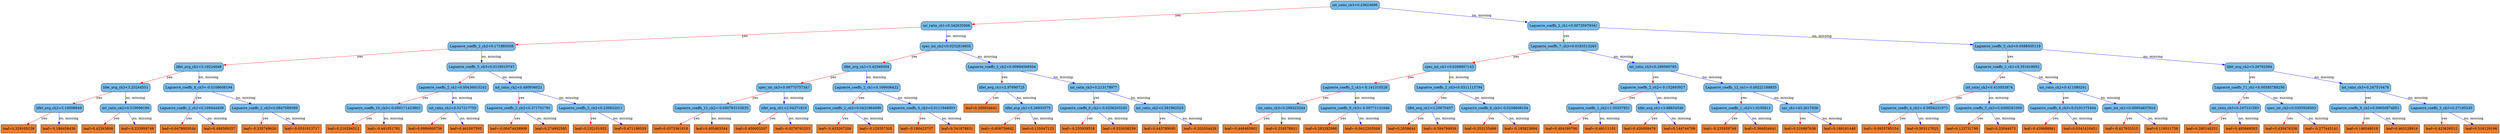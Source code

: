 digraph {
	graph [bb="0,0,8412.8,567",
		rankdir=TB
	];
	node [label="\N"];
	0	[fillcolor="#78bceb",
		height=0.5,
		label="int_ratio_ch3<0.23623696",
		pos="4161.9,549",
		shape=box,
		style="filled, rounded",
		width=2.2326];
	1	[fillcolor="#78bceb",
		height=0.5,
		label="int_ratio_ch1<0.342635006",
		pos="3097.9,460.5",
		shape=box,
		style="filled, rounded",
		width=2.3264];
	0 -> 1	[color="#FF0000",
		label=yes,
		lp="3734.9,504.75",
		pos="e,3181.9,468.33 4081,541.43 3887.9,525.73 3400.5,486.1 3193.3,469.26"];
	2	[fillcolor="#78bceb",
		height=0.5,
		label="Laguerre_coeffs_2_ch1<0.00735979341",
		pos="4969.9,460.5",
		shape=box,
		style="filled, rounded",
		width=3.2951];
	0 -> 2	[color="#0000FF",
		label="no, missing",
		lp="4670.8,504.75",
		pos="e,4850.9,474.23 4242.7,539.35 4382.5,524.38 4671,493.5 4839.5,475.46"];
	3	[fillcolor="#78bceb",
		height=0.5,
		label="Laguerre_coeffs_2_ch2<0.171885058",
		pos="1643.9,372",
		shape=box,
		style="filled, rounded",
		width=3.1076];
	1 -> 3	[color="#FF0000",
		label=yes,
		lp="2510.9,416.25",
		pos="e,1756,379.67 3013.7,454.49 2768.8,439.92 2056,397.52 1767.3,380.35"];
	4	[fillcolor="#78bceb",
		height=0.5,
		label="spec_int_ch2<0.0232816935",
		pos="3097.9,372",
		shape=box,
		style="filled, rounded",
		width=2.4097];
	1 -> 4	[color="#0000FF",
		label="no, missing",
		lp="3129.8,416.25",
		pos="e,3097.9,390.35 3097.9,442.41 3097.9,430.76 3097.9,415.05 3097.9,401.52"];
	5	[fillcolor="#78bceb",
		height=0.5,
		label="Laguerre_coeffs_7_ch3<0.0183313265",
		pos="4969.9,372",
		shape=box,
		style="filled, rounded",
		width=3.2014];
	2 -> 5	[color="#FF0000",
		label=yes,
		lp="4978.9,416.25",
		pos="e,4969.9,390.35 4969.9,442.41 4969.9,430.76 4969.9,415.05 4969.9,401.52"];
	6	[fillcolor="#78bceb",
		height=0.5,
		label="Laguerre_coeffs_5_ch3<0.0588505119",
		pos="6804.9,372",
		shape=box,
		style="filled, rounded",
		width=3.2014];
	2 -> 6	[color="#0000FF",
		label="no, missing",
		lp="6083.8,416.25",
		pos="e,6689.4,378.44 5088.9,453.89 5418.2,438.37 6339.7,394.93 6678.1,378.98"];
	7	[fillcolor="#78bceb",
		height=0.5,
		label="lifet_avg_ch1<3.19224048",
		pos="822.88,283.5",
		shape=box,
		style="filled, rounded",
		width=2.2639];
	3 -> 7	[color="#FF0000",
		label=yes,
		lp="1316.9,327.75",
		pos="e,904.66,293.12 1531.9,359.2 1368.4,341.98 1067.6,310.29 915.78,294.29"];
	8	[fillcolor="#78bceb",
		height=0.5,
		label="Laguerre_coeffs_5_ch3<0.0159510747",
		pos="1643.9,283.5",
		shape=box,
		style="filled, rounded",
		width=3.2014];
	3 -> 8	[color="#0000FF",
		label="no, missing",
		lp="1675.8,327.75",
		pos="e,1643.9,301.85 1643.9,353.91 1643.9,342.26 1643.9,326.55 1643.9,313.02"];
	9	[fillcolor="#78bceb",
		height=0.5,
		label="lifet_avg_ch1<3.42569304",
		pos="2928.9,283.5",
		shape=box,
		style="filled, rounded",
		width=2.2639];
	4 -> 9	[color="#FF0000",
		label=yes,
		lp="3037.9,327.75",
		pos="e,2962.9,301.91 3064.1,353.7 3037.9,340.31 3001.5,321.65 2973,307.08"];
	10	[fillcolor="#78bceb",
		height=0.5,
		label="Laguerre_coeffs_2_ch2<0.00994568504",
		pos="3348.9,283.5",
		shape=box,
		style="filled, rounded",
		width=3.2951];
	4 -> 10	[color="#0000FF",
		label="no, missing",
		lp="3277.8,327.75",
		pos="e,3298.5,301.87 3148.4,353.6 3188.5,339.76 3244.9,320.34 3287.6,305.61"];
	15	[fillcolor="#78bceb",
		height=0.5,
		label="lifet_avg_ch3<3.20244551",
		pos="418.88,195",
		shape=box,
		style="filled, rounded",
		width=2.2639];
	7 -> 15	[color="#FF0000",
		label=yes,
		lp="666.88,239.25",
		pos="e,500.36,213.45 741.61,265.1 675.01,250.84 580.75,230.66 511.29,215.79"];
	16	[fillcolor="#78bceb",
		height=0.5,
		label="Laguerre_coeffs_8_ch3<-0.0108608194",
		pos="822.88,195",
		shape=box,
		style="filled, rounded",
		width=3.2639];
	7 -> 16	[color="#0000FF",
		label="no, missing",
		lp="854.75,239.25",
		pos="e,822.88,213.35 822.88,265.41 822.88,253.76 822.88,238.05 822.88,224.52"];
	17	[fillcolor="#78bceb",
		height=0.5,
		label="Laguerre_coeffs_2_ch1<0.00436910242",
		pos="1519.9,195",
		shape=box,
		style="filled, rounded",
		width=3.2951];
	8 -> 17	[color="#FF0000",
		label=yes,
		lp="1602.9,239.25",
		pos="e,1544.6,213.27 1619.1,265.2 1600.4,252.18 1574.6,234.17 1554,219.79"];
	18	[fillcolor="#78bceb",
		height=0.5,
		label="int_ratio_ch2<0.480936021",
		pos="1741.9,195",
		shape=box,
		style="filled, rounded",
		width=2.3264];
	8 -> 18	[color="#0000FF",
		label="no, missing",
		lp="1733.8,239.25",
		pos="e,1722.2,213.35 1663.2,265.41 1677.6,252.7 1697.5,235.16 1713.7,220.89"];
	31	[fillcolor="#78bceb",
		height=0.5,
		label="lifet_avg_ch2<3.16008949",
		pos="193.88,106.5",
		shape=box,
		style="filled, rounded",
		width=2.2639];
	15 -> 31	[color="#FF0000",
		label=yes,
		lp="335.88,150.75",
		pos="e,239.06,124.87 373.61,176.6 337.84,162.85 287.73,143.58 249.51,128.89"];
	32	[fillcolor="#78bceb",
		height=0.5,
		label="int_ratio_ch2<0.519096196",
		pos="418.88,106.5",
		shape=box,
		style="filled, rounded",
		width=2.3264];
	15 -> 32	[color="#0000FF",
		label="no, missing",
		lp="450.75,150.75",
		pos="e,418.88,124.85 418.88,176.91 418.88,165.26 418.88,149.55 418.88,136.02"];
	33	[fillcolor="#78bceb",
		height=0.5,
		label="Laguerre_coeffs_2_ch1<0.109444439",
		pos="684.88,106.5",
		shape=box,
		style="filled, rounded",
		width=3.1076];
	16 -> 33	[color="#FF0000",
		label=yes,
		lp="775.88,150.75",
		pos="e,712.42,124.77 795.28,176.7 774.22,163.5 744.99,145.18 721.9,130.71"];
	34	[fillcolor="#78bceb",
		height=0.5,
		label="Laguerre_coeffs_2_ch3<0.0847089589",
		pos="929.88,106.5",
		shape=box,
		style="filled, rounded",
		width=3.2014];
	16 -> 34	[color="#0000FF",
		label="no, missing",
		lp="918.75,150.75",
		pos="e,908.52,124.77 844.27,176.7 860.16,163.86 882.05,146.16 899.72,131.88"];
	63	[fillcolor="#e48038",
		height=0.5,
		label="leaf=0.329105139",
		pos="57.875,18",
		shape=box,
		style=filled,
		width=1.6076];
	31 -> 63	[color="#FF0000",
		label=yes,
		lp="147.88,62.25",
		pos="e,85.023,36.267 166.68,88.203 146.02,75.062 117.38,56.846 94.67,42.403"];
	64	[fillcolor="#e48038",
		height=0.5,
		label="leaf=-0.186458439",
		pos="193.88,18",
		shape=box,
		style=filled,
		width=1.6701];
	31 -> 64	[color="#0000FF",
		label="no, missing",
		lp="225.75,62.25",
		pos="e,193.88,36.35 193.88,88.41 193.88,76.758 193.88,61.047 193.88,47.519"];
	65	[fillcolor="#e48038",
		height=0.5,
		label="leaf=0.42563808",
		pos="326.88,18",
		shape=box,
		style=filled,
		width=1.5139];
	32 -> 65	[color="#FF0000",
		label=yes,
		lp="390.88,62.25",
		pos="e,345.33,36.35 400.7,88.41 387.18,75.698 368.52,58.157 353.35,43.889"];
	66	[fillcolor="#e48038",
		height=0.5,
		label="leaf=-0.233959749",
		pos="459.88,18",
		shape=box,
		style=filled,
		width=1.6701];
	32 -> 66	[color="#0000FF",
		label="no, missing",
		lp="475.75,62.25",
		pos="e,451.65,36.35 426.98,88.41 432.61,76.522 440.25,60.41 446.74,46.702"];
	67	[fillcolor="#e48038",
		height=0.5,
		label="leaf=0.0479920544",
		pos="598.88,18",
		shape=box,
		style=filled,
		width=1.7014];
	33 -> 67	[color="#FF0000",
		label=yes,
		lp="658.88,62.25",
		pos="e,616.12,36.35 667.88,88.41 655.36,75.816 638.13,58.481 624.01,44.286"];
	68	[fillcolor="#e48038",
		height=0.5,
		label="leaf=0.488589257",
		pos="735.88,18",
		shape=box,
		style=filled,
		width=1.6076];
	33 -> 68	[color="#0000FF",
		label="no, missing",
		lp="747.75,62.25",
		pos="e,725.65,36.35 694.95,88.41 702.1,76.287 711.84,59.77 720.02,45.89"];
	69	[fillcolor="#e48038",
		height=0.5,
		label="leaf=-0.335749626",
		pos="871.88,18",
		shape=box,
		style=filled,
		width=1.6701];
	34 -> 69	[color="#FF0000",
		label=yes,
		lp="915.88,62.25",
		pos="e,883.51,36.35 918.42,88.41 910.29,76.287 899.21,59.77 889.91,45.89"];
	70	[fillcolor="#e48038",
		height=0.5,
		label="leaf=-0.0331913717",
		pos="1013.9,18",
		shape=box,
		style=filled,
		width=1.7639];
	34 -> 70	[color="#0000FF",
		label="no, missing",
		lp="1011.8,62.25",
		pos="e,997.03,36.35 946.47,88.41 958.7,75.816 975.54,58.481 989.32,44.286"];
	35	[fillcolor="#78bceb",
		height=0.5,
		label="Laguerre_coeffs_10_ch3<-0.000171423802",
		pos="1288.9,106.5",
		shape=box,
		style="filled, rounded",
		width=3.5451];
	17 -> 35	[color="#FF0000",
		label=yes,
		lp="1434.9,150.75",
		pos="e,1335.3,124.87 1473.4,176.6 1436.7,162.85 1385.2,143.58 1346,128.89"];
	36	[fillcolor="#78bceb",
		height=0.5,
		label="int_ratio_ch2<0.517217755",
		pos="1519.9,106.5",
		shape=box,
		style="filled, rounded",
		width=2.3264];
	17 -> 36	[color="#0000FF",
		label="no, missing",
		lp="1551.8,150.75",
		pos="e,1519.9,124.85 1519.9,176.91 1519.9,165.26 1519.9,149.55 1519.9,136.02"];
	37	[fillcolor="#78bceb",
		height=0.5,
		label="Laguerre_coeffs_2_ch2<0.271751791",
		pos="1741.9,106.5",
		shape=box,
		style="filled, rounded",
		width=3.1076];
	18 -> 37	[color="#FF0000",
		label=yes,
		lp="1750.9,150.75",
		pos="e,1741.9,124.85 1741.9,176.91 1741.9,165.26 1741.9,149.55 1741.9,136.02"];
	38	[fillcolor="#78bceb",
		height=0.5,
		label="Laguerre_coeffs_2_ch2<0.230832011",
		pos="1984.9,106.5",
		shape=box,
		style="filled, rounded",
		width=3.1076];
	18 -> 38	[color="#0000FF",
		label="no, missing",
		lp="1917.8,150.75",
		pos="e,1936.1,124.87 1790.8,176.6 1829.6,162.79 1884,143.42 1925.3,128.7"];
	71	[fillcolor="#e48038",
		height=0.5,
		label="leaf=0.216294512",
		pos="1152.9,18",
		shape=box,
		style=filled,
		width=1.6076];
	35 -> 71	[color="#FF0000",
		label=yes,
		lp="1242.9,62.25",
		pos="e,1180,36.267 1261.7,88.203 1241,75.062 1212.4,56.846 1189.7,42.403"];
	72	[fillcolor="#e48038",
		height=0.5,
		label="leaf=-0.441051781",
		pos="1288.9,18",
		shape=box,
		style=filled,
		width=1.6701];
	35 -> 72	[color="#0000FF",
		label="no, missing",
		lp="1320.8,62.25",
		pos="e,1288.9,36.35 1288.9,88.41 1288.9,76.758 1288.9,61.047 1288.9,47.519"];
	73	[fillcolor="#e48038",
		height=0.5,
		label="leaf=0.0996800736",
		pos="1427.9,18",
		shape=box,
		style=filled,
		width=1.7014];
	36 -> 73	[color="#FF0000",
		label=yes,
		lp="1491.9,62.25",
		pos="e,1446.3,36.35 1501.7,88.41 1488.2,75.698 1469.5,58.157 1454.3,43.889"];
	74	[fillcolor="#e48038",
		height=0.5,
		label="leaf=0.461007595",
		pos="1564.9,18",
		shape=box,
		style=filled,
		width=1.6076];
	36 -> 74	[color="#0000FF",
		label="no, missing",
		lp="1578.8,62.25",
		pos="e,1555.8,36.35 1528.8,88.41 1535,76.405 1543.5,60.091 1550.7,46.295"];
	75	[fillcolor="#e48038",
		height=0.5,
		label="leaf=-0.00474438909",
		pos="1707.9,18",
		shape=box,
		style=filled,
		width=1.8576];
	37 -> 75	[color="#FF0000",
		label=yes,
		lp="1737.9,62.25",
		pos="e,1714.7,36.35 1735.2,88.41 1730.5,76.522 1724.2,60.41 1718.8,46.702"];
	76	[fillcolor="#e48038",
		height=0.5,
		label="leaf=0.274992585",
		pos="1850.9,18",
		shape=box,
		style=filled,
		width=1.6076];
	37 -> 76	[color="#0000FF",
		label="no, missing",
		lp="1838.8,62.25",
		pos="e,1829.1,36.267 1763.7,88.203 1779.9,75.356 1802.2,57.661 1820.2,43.38"];
	77	[fillcolor="#e48038",
		height=0.5,
		label="leaf=0.232101932",
		pos="1984.9,18",
		shape=box,
		style=filled,
		width=1.6076];
	38 -> 77	[color="#FF0000",
		label=yes,
		lp="1993.9,62.25",
		pos="e,1984.9,36.35 1984.9,88.41 1984.9,76.758 1984.9,61.047 1984.9,47.519"];
	78	[fillcolor="#e48038",
		height=0.5,
		label="leaf=0.471198529",
		pos="2118.9,18",
		shape=box,
		style=filled,
		width=1.6076];
	38 -> 78	[color="#0000FF",
		label="no, missing",
		lp="2096.8,62.25",
		pos="e,2092.1,36.267 2011.7,88.203 2032,75.062 2060.2,56.846 2082.6,42.403"];
	19	[fillcolor="#78bceb",
		height=0.5,
		label="spec_int_ch3<0.00770757347",
		pos="2636.9,195",
		shape=box,
		style="filled, rounded",
		width=2.5035];
	9 -> 19	[color="#FF0000",
		label=yes,
		lp="2818.9,239.25",
		pos="e,2695.5,213.37 2870.1,265.1 2822.9,251.11 2756.5,231.42 2706.5,216.64"];
	20	[fillcolor="#78bceb",
		height=0.5,
		label="Laguerre_coeffs_2_ch1<0.169006422",
		pos="2928.9,195",
		shape=box,
		style="filled, rounded",
		width=3.1076];
	9 -> 20	[color="#0000FF",
		label="no, missing",
		lp="2960.8,239.25",
		pos="e,2928.9,213.35 2928.9,265.41 2928.9,253.76 2928.9,238.05 2928.9,224.52"];
	21	[fillcolor="#78bceb",
		height=0.5,
		label="lifet_avg_ch1<2.97690725",
		pos="3348.9,195",
		shape=box,
		style="filled, rounded",
		width=2.2639];
	10 -> 21	[color="#FF0000",
		label=yes,
		lp="3357.9,239.25",
		pos="e,3348.9,213.35 3348.9,265.41 3348.9,253.76 3348.9,238.05 3348.9,224.52"];
	22	[fillcolor="#78bceb",
		height=0.5,
		label="int_ratio_ch3<0.213178977",
		pos="3678.9,195",
		shape=box,
		style="filled, rounded",
		width=2.3264];
	10 -> 22	[color="#0000FF",
		label="no, missing",
		lp="3575.8,239.25",
		pos="e,3612.3,213.45 3415.3,265.1 3469,251.02 3544.8,231.16 3601.3,216.34"];
	39	[fillcolor="#78bceb",
		height=0.5,
		label="Laguerre_coeffs_12_ch2<-0.000783153635",
		pos="2392.9,106.5",
		shape=box,
		style="filled, rounded",
		width=3.5451];
	19 -> 39	[color="#FF0000",
		label=yes,
		lp="2545.9,150.75",
		pos="e,2441.9,124.87 2587.8,176.6 2548.8,162.79 2494.2,143.42 2452.7,128.7"];
	40	[fillcolor="#78bceb",
		height=0.5,
		label="lifet_avg_ch1<2.94371819",
		pos="2636.9,106.5",
		shape=box,
		style="filled, rounded",
		width=2.2639];
	19 -> 40	[color="#0000FF",
		label="no, missing",
		lp="2668.8,150.75",
		pos="e,2636.9,124.85 2636.9,176.91 2636.9,165.26 2636.9,149.55 2636.9,136.02"];
	41	[fillcolor="#78bceb",
		height=0.5,
		label="Laguerre_coeffs_2_ch2<0.0431964099",
		pos="2854.9,106.5",
		shape=box,
		style="filled, rounded",
		width=3.2014];
	20 -> 41	[color="#FF0000",
		label=yes,
		lp="2907.9,150.75",
		pos="e,2869.7,124.85 2914.3,176.91 2903.7,164.55 2889.2,147.63 2877.2,133.58"];
	42	[fillcolor="#78bceb",
		height=0.5,
		label="Laguerre_coeffs_5_ch3<0.0111948503",
		pos="3103.9,106.5",
		shape=box,
		style="filled, rounded",
		width=3.2014];
	20 -> 42	[color="#0000FF",
		label="no, missing",
		lp="3064.8,150.75",
		pos="e,3068.6,124.91 2963.9,176.7 2991.1,163.25 3029,144.49 3058.6,129.89"];
	79	[fillcolor="#e48038",
		height=0.5,
		label="leaf=0.0373361818",
		pos="2255.9,18",
		shape=box,
		style=filled,
		width=1.7014];
	39 -> 79	[color="#FF0000",
		label=yes,
		lp="2345.9,62.25",
		pos="e,2283.2,36.267 2365.5,88.203 2344.7,75.062 2315.8,56.846 2292.9,42.403"];
	80	[fillcolor="#e48038",
		height=0.5,
		label="leaf=0.405483544",
		pos="2392.9,18",
		shape=box,
		style=filled,
		width=1.6076];
	39 -> 80	[color="#0000FF",
		label="no, missing",
		lp="2424.8,62.25",
		pos="e,2392.9,36.35 2392.9,88.41 2392.9,76.758 2392.9,61.047 2392.9,47.519"];
	81	[fillcolor="#e48038",
		height=0.5,
		label="leaf=0.450003207",
		pos="2526.9,18",
		shape=box,
		style=filled,
		width=1.6076];
	40 -> 81	[color="#FF0000",
		label=yes,
		lp="2600.9,62.25",
		pos="e,2548.8,36.267 2614.9,88.203 2598.5,75.356 2576,57.661 2557.9,43.38"];
	82	[fillcolor="#e48038",
		height=0.5,
		label="leaf=-0.0276763253",
		pos="2665.9,18",
		shape=box,
		style=filled,
		width=1.7639];
	40 -> 82	[color="#0000FF",
		label="no, missing",
		lp="2686.8,62.25",
		pos="e,2660.1,36.35 2642.6,88.41 2646.6,76.64 2651.9,60.729 2656.5,47.11"];
	83	[fillcolor="#e48038",
		height=0.5,
		label="leaf=-0.433267206",
		pos="2807.9,18",
		shape=box,
		style=filled,
		width=1.6701];
	41 -> 83	[color="#FF0000",
		label=yes,
		lp="2844.9,62.25",
		pos="e,2817.3,36.35 2845.6,88.41 2839.1,76.405 2830.2,60.091 2822.7,46.295"];
	84	[fillcolor="#e48038",
		height=0.5,
		label="leaf=-0.120357305",
		pos="2945.9,18",
		shape=box,
		style=filled,
		width=1.6701];
	41 -> 84	[color="#0000FF",
		label="no, missing",
		lp="2940.8,62.25",
		pos="e,2927.6,36.35 2872.9,88.41 2886.2,75.698 2904.7,58.157 2919.7,43.889"];
	85	[fillcolor="#e48038",
		height=0.5,
		label="leaf=-0.180423737",
		pos="3083.9,18",
		shape=box,
		style=filled,
		width=1.6701];
	42 -> 85	[color="#FF0000",
		label=yes,
		lp="3104.9,62.25",
		pos="e,3087.9,36.35 3099.9,88.41 3097.2,76.758 3093.6,61.047 3090.5,47.519"];
	86	[fillcolor="#e48038",
		height=0.5,
		label="leaf=0.341878831",
		pos="3219.9,18",
		shape=box,
		style=filled,
		width=1.6076];
	42 -> 86	[color="#0000FF",
		label="no, missing",
		lp="3204.8,62.25",
		pos="e,3196.7,36.267 3127.1,88.203 3144.5,75.238 3168.5,57.336 3187.7,42.988"];
	43	[fillcolor="#e48038",
		height=0.5,
		label="leaf=0.366834641",
		pos="3302.9,106.5",
		shape=box,
		style=filled,
		width=1.6076];
	21 -> 43	[color="#FF0000",
		label=yes,
		lp="3339.9,150.75",
		pos="e,3312.1,124.85 3339.8,176.91 3333.4,164.9 3324.7,148.59 3317.4,134.8"];
	44	[fillcolor="#78bceb",
		height=0.5,
		label="lifet_avg_ch1<5.26933575",
		pos="3459.9,106.5",
		shape=box,
		style="filled, rounded",
		width=2.2639];
	21 -> 44	[color="#0000FF",
		label="no, missing",
		lp="3446.8,150.75",
		pos="e,3437.7,124.77 3371.1,176.7 3387.6,163.8 3410.5,146 3428.8,131.68"];
	45	[fillcolor="#78bceb",
		height=0.5,
		label="Laguerre_coeffs_6_ch2<-0.0256203245",
		pos="3678.9,106.5",
		shape=box,
		style="filled, rounded",
		width=3.2639];
	22 -> 45	[color="#FF0000",
		label=yes,
		lp="3687.9,150.75",
		pos="e,3678.9,124.85 3678.9,176.91 3678.9,165.26 3678.9,149.55 3678.9,136.02"];
	46	[fillcolor="#78bceb",
		height=0.5,
		label="int_ratio_ch2<0.391962528",
		pos="3901.9,106.5",
		shape=box,
		style="filled, rounded",
		width=2.3264];
	22 -> 46	[color="#0000FF",
		label="no, missing",
		lp="3842.8,150.75",
		pos="e,3857.1,124.87 3723.7,176.6 3759.2,162.85 3808.9,143.58 3846.7,128.89"];
	87	[fillcolor="#e48038",
		height=0.5,
		label="leaf=-0.608759642",
		pos="3355.9,18",
		shape=box,
		style=filled,
		width=1.6701];
	44 -> 87	[color="#FF0000",
		label=yes,
		lp="3426.9,62.25",
		pos="e,3376.7,36.35 3439.3,88.41 3423.9,75.581 3402.6,57.831 3385.3,43.493"];
	88	[fillcolor="#e48038",
		height=0.5,
		label="leaf=0.135047123",
		pos="3491.9,18",
		shape=box,
		style=filled,
		width=1.6076];
	44 -> 88	[color="#0000FF",
		label="no, missing",
		lp="3510.8,62.25",
		pos="e,3485.5,36.35 3466.2,88.41 3470.6,76.64 3476.4,60.729 3481.5,47.11"];
	89	[fillcolor="#e48038",
		height=0.5,
		label="leaf=-0.235939518",
		pos="3627.9,18",
		shape=box,
		style=filled,
		width=1.6701];
	45 -> 89	[color="#FF0000",
		label=yes,
		lp="3667.9,62.25",
		pos="e,3638.1,36.35 3668.8,88.41 3661.7,76.287 3651.9,59.77 3643.7,45.89"];
	90	[fillcolor="#e48038",
		height=0.5,
		label="leaf=-0.533038259",
		pos="3765.9,18",
		shape=box,
		style=filled,
		width=1.6701];
	45 -> 90	[color="#0000FF",
		label="no, missing",
		lp="3762.8,62.25",
		pos="e,3748.4,36.35 3696.1,88.41 3708.7,75.816 3726.2,58.481 3740.4,44.286"];
	91	[fillcolor="#e48038",
		height=0.5,
		label="leaf=0.443789095",
		pos="3901.9,18",
		shape=box,
		style=filled,
		width=1.6076];
	46 -> 91	[color="#FF0000",
		label=yes,
		lp="3910.9,62.25",
		pos="e,3901.9,36.35 3901.9,88.41 3901.9,76.758 3901.9,61.047 3901.9,47.519"];
	92	[fillcolor="#e48038",
		height=0.5,
		label="leaf=-0.202054426",
		pos="4037.9,18",
		shape=box,
		style=filled,
		width=1.6701];
	46 -> 92	[color="#0000FF",
		label="no, missing",
		lp="4014.8,62.25",
		pos="e,4010.7,36.267 3929.1,88.203 3949.7,75.062 3978.4,56.846 4001.1,42.403"];
	11	[fillcolor="#78bceb",
		height=0.5,
		label="spec_int_ch1<0.0206957143",
		pos="4863.9,283.5",
		shape=box,
		style="filled, rounded",
		width=2.4097];
	5 -> 11	[color="#FF0000",
		label=yes,
		lp="4935.9,327.75",
		pos="e,4885,301.77 4948.7,353.7 4932.9,340.86 4911.3,323.16 4893.8,308.88"];
	12	[fillcolor="#78bceb",
		height=0.5,
		label="int_ratio_ch3<0.299560785",
		pos="5431.9,283.5",
		shape=box,
		style="filled, rounded",
		width=2.3264];
	5 -> 12	[color="#0000FF",
		label="no, missing",
		lp="5274.8,327.75",
		pos="e,5347.7,300.25 5063.1,353.55 5142.6,338.65 5256.5,317.33 5336.7,302.33"];
	13	[fillcolor="#78bceb",
		height=0.5,
		label="Laguerre_coeffs_2_ch1<0.351618052",
		pos="6804.9,283.5",
		shape=box,
		style="filled, rounded",
		width=3.1076];
	6 -> 13	[color="#FF0000",
		label=yes,
		lp="6813.9,327.75",
		pos="e,6804.9,301.85 6804.9,353.91 6804.9,342.26 6804.9,326.55 6804.9,313.02"];
	14	[fillcolor="#78bceb",
		height=0.5,
		label="lifet_avg_ch2<3.26782584",
		pos="7601.9,283.5",
		shape=box,
		style="filled, rounded",
		width=2.2639];
	6 -> 14	[color="#0000FF",
		label="no, missing",
		lp="7306.8,327.75",
		pos="e,7520.1,293.38 6920.3,358.47 7079.4,341.21 7362.7,310.46 7508.9,294.59"];
	23	[fillcolor="#78bceb",
		height=0.5,
		label="Laguerre_coeffs_2_ch1<-0.141310528",
		pos="4562.9,195",
		shape=box,
		style="filled, rounded",
		width=3.1701];
	11 -> 23	[color="#FF0000",
		label=yes,
		lp="4749.9,239.25",
		pos="e,4623.6,213.45 4803.3,265.1 4754.6,251.1 4686.1,231.4 4634.6,216.62"];
	24	[fillcolor="#78bceb",
		height=0.5,
		label="Laguerre_coeffs_2_ch3<0.0311115794",
		pos="4863.9,195",
		shape=box,
		style="filled, rounded",
		width=3.2014];
	11 -> 24	[color="#0000FF",
		label="no, missing",
		lp="4895.8,239.25",
		pos="e,4863.9,213.35 4863.9,265.41 4863.9,253.76 4863.9,238.05 4863.9,224.52"];
	25	[fillcolor="#78bceb",
		height=0.5,
		label="Laguerre_coeffs_2_ch2<-0.152693927",
		pos="5431.9,195",
		shape=box,
		style="filled, rounded",
		width=3.1701];
	12 -> 25	[color="#FF0000",
		label=yes,
		lp="5440.9,239.25",
		pos="e,5431.9,213.35 5431.9,265.41 5431.9,253.76 5431.9,238.05 5431.9,224.52"];
	26	[fillcolor="#78bceb",
		height=0.5,
		label="Laguerre_coeffs_12_ch1<-0.00221188855",
		pos="5836.9,195",
		shape=box,
		style="filled, rounded",
		width=3.4514];
	12 -> 26	[color="#0000FF",
		label="no, missing",
		lp="5702.8,239.25",
		pos="e,5755.2,213.45 5513.3,265.1 5580.1,250.84 5674.6,230.66 5744.2,215.79"];
	47	[fillcolor="#78bceb",
		height=0.5,
		label="int_ratio_ch3<0.298323244",
		pos="4311.9,106.5",
		shape=box,
		style="filled, rounded",
		width=2.3264];
	23 -> 47	[color="#FF0000",
		label=yes,
		lp="4468.9,150.75",
		pos="e,4362.3,124.87 4512.4,176.6 4472.2,162.76 4415.9,143.34 4373.1,128.61"];
	48	[fillcolor="#78bceb",
		height=0.5,
		label="Laguerre_coeffs_8_ch3<-0.00771131646",
		pos="4562.9,106.5",
		shape=box,
		style="filled, rounded",
		width=3.3576];
	23 -> 48	[color="#0000FF",
		label="no, missing",
		lp="4594.8,150.75",
		pos="e,4562.9,124.85 4562.9,176.91 4562.9,165.26 4562.9,149.55 4562.9,136.02"];
	49	[fillcolor="#78bceb",
		height=0.5,
		label="lifet_avg_ch1<3.25670457",
		pos="4787.9,106.5",
		shape=box,
		style="filled, rounded",
		width=2.2639];
	24 -> 49	[color="#FF0000",
		label=yes,
		lp="4841.9,150.75",
		pos="e,4803.1,124.85 4848.9,176.91 4837.9,164.43 4822.8,147.3 4810.4,133.18"];
	50	[fillcolor="#78bceb",
		height=0.5,
		label="Laguerre_coeffs_8_ch3<-0.0108608194",
		pos="5004.9,106.5",
		shape=box,
		style="filled, rounded",
		width=3.2639];
	24 -> 50	[color="#0000FF",
		label="no, missing",
		lp="4979.8,150.75",
		pos="e,4976.7,124.77 4892.1,176.7 4913.6,163.5 4943.4,145.18 4967,130.71"];
	93	[fillcolor="#e48038",
		height=0.5,
		label="leaf=-0.449465901",
		pos="4175.9,18",
		shape=box,
		style=filled,
		width=1.6701];
	47 -> 93	[color="#FF0000",
		label=yes,
		lp="4265.9,62.25",
		pos="e,4203,36.267 4284.7,88.203 4264,75.062 4235.4,56.846 4212.7,42.403"];
	94	[fillcolor="#e48038",
		height=0.5,
		label="leaf=0.216578931",
		pos="4311.9,18",
		shape=box,
		style=filled,
		width=1.6076];
	47 -> 94	[color="#0000FF",
		label="no, missing",
		lp="4343.8,62.25",
		pos="e,4311.9,36.35 4311.9,88.41 4311.9,76.758 4311.9,61.047 4311.9,47.519"];
	95	[fillcolor="#e48038",
		height=0.5,
		label="leaf=0.293282986",
		pos="4445.9,18",
		shape=box,
		style=filled,
		width=1.6076];
	48 -> 95	[color="#FF0000",
		label=yes,
		lp="4523.9,62.25",
		pos="e,4469.2,36.267 4539.5,88.203 4521.9,75.238 4497.7,57.336 4478.3,42.988"];
	96	[fillcolor="#e48038",
		height=0.5,
		label="leaf=-0.0412205569",
		pos="4584.9,18",
		shape=box,
		style=filled,
		width=1.7639];
	48 -> 96	[color="#0000FF",
		label="no, missing",
		lp="4607.8,62.25",
		pos="e,4580.5,36.35 4567.2,88.41 4570.2,76.64 4574.3,60.729 4577.7,47.11"];
	97	[fillcolor="#e48038",
		height=0.5,
		label="leaf=0.2058644",
		pos="4717.9,18",
		shape=box,
		style=filled,
		width=1.4201];
	49 -> 97	[color="#FF0000",
		label=yes,
		lp="4768.9,62.25",
		pos="e,4731.9,36.35 4774,88.41 4764,76.051 4750.3,59.127 4739,45.085"];
	98	[fillcolor="#e48038",
		height=0.5,
		label="leaf=-0.594799936",
		pos="4846.9,18",
		shape=box,
		style=filled,
		width=1.6701];
	49 -> 98	[color="#0000FF",
		label="no, missing",
		lp="4854.8,62.25",
		pos="e,4835,36.35 4799.5,88.41 4807.9,76.169 4819.3,59.449 4828.8,45.487"];
	99	[fillcolor="#e48038",
		height=0.5,
		label="leaf=0.353135496",
		pos="4982.9,18",
		shape=box,
		style=filled,
		width=1.6076];
	50 -> 99	[color="#FF0000",
		label=yes,
		lp="5004.9,62.25",
		pos="e,4987.3,36.35 5000.5,88.41 4997.5,76.64 4993.5,60.729 4990,47.11"];
	100	[fillcolor="#e48038",
		height=0.5,
		label="leaf=-0.185823694",
		pos="5118.9,18",
		shape=box,
		style=filled,
		width=1.6701];
	50 -> 100	[color="#0000FF",
		label="no, missing",
		lp="5104.8,62.25",
		pos="e,5096.1,36.267 5027.7,88.203 5044.7,75.297 5068.1,57.498 5087,43.183"];
	51	[fillcolor="#78bceb",
		height=0.5,
		label="Laguerre_coeffs_1_ch2<1.50337851",
		pos="5360.9,106.5",
		shape=box,
		style="filled, rounded",
		width=3.0139];
	25 -> 51	[color="#FF0000",
		label=yes,
		lp="5411.9,150.75",
		pos="e,5375.1,124.85 5417.8,176.91 5407.7,164.55 5393.8,147.63 5382.3,133.58"];
	52	[fillcolor="#78bceb",
		height=0.5,
		label="lifet_avg_ch1<3.88834548",
		pos="5568.9,106.5",
		shape=box,
		style="filled, rounded",
		width=2.2639];
	25 -> 52	[color="#0000FF",
		label="no, missing",
		lp="5544.8,150.75",
		pos="e,5541.5,124.77 5459.3,176.7 5480.1,163.56 5508.9,145.35 5531.8,130.9"];
	53	[fillcolor="#78bceb",
		height=0.5,
		label="Laguerre_coeffs_1_ch2<1.6195811",
		pos="5836.9,106.5",
		shape=box,
		style="filled, rounded",
		width=2.9201];
	26 -> 53	[color="#FF0000",
		label=yes,
		lp="5845.9,150.75",
		pos="e,5836.9,124.85 5836.9,176.91 5836.9,165.26 5836.9,149.55 5836.9,136.02"];
	54	[fillcolor="#78bceb",
		height=0.5,
		label="snr_ch1<43.2617836",
		pos="6060.9,106.5",
		shape=box,
		style="filled, rounded",
		width=1.8264];
	26 -> 54	[color="#0000FF",
		label="no, missing",
		lp="6001.8,150.75",
		pos="e,6015.9,124.87 5881.9,176.6 5917.6,162.85 5967.4,143.58 6005.5,128.89"];
	101	[fillcolor="#e48038",
		height=0.5,
		label="leaf=0.404180706",
		pos="5254.9,18",
		shape=box,
		style=filled,
		width=1.6076];
	51 -> 101	[color="#FF0000",
		label=yes,
		lp="5326.9,62.25",
		pos="e,5276,36.267 5339.7,88.203 5323.9,75.356 5302.3,57.661 5284.8,43.38"];
	102	[fillcolor="#e48038",
		height=0.5,
		label="leaf=-0.49111101",
		pos="5387.9,18",
		shape=box,
		style=filled,
		width=1.5764];
	51 -> 102	[color="#0000FF",
		label="no, missing",
		lp="5408.8,62.25",
		pos="e,5382.5,36.35 5366.2,88.41 5369.9,76.64 5374.8,60.729 5379.1,47.11"];
	103	[fillcolor="#e48038",
		height=0.5,
		label="leaf=0.426009476",
		pos="5520.9,18",
		shape=box,
		style=filled,
		width=1.6076];
	52 -> 103	[color="#FF0000",
		label=yes,
		lp="5558.9,62.25",
		pos="e,5530.5,36.35 5559.4,88.41 5552.7,76.405 5543.7,60.091 5536,46.295"];
	104	[fillcolor="#e48038",
		height=0.5,
		label="leaf=0.144744709",
		pos="5654.9,18",
		shape=box,
		style=filled,
		width=1.6076];
	52 -> 104	[color="#0000FF",
		label="no, missing",
		lp="5651.8,62.25",
		pos="e,5637.6,36.35 5585.9,88.41 5598.4,75.816 5615.6,58.481 5629.7,44.286"];
	105	[fillcolor="#e48038",
		height=0.5,
		label="leaf=-0.233959749",
		pos="5790.9,18",
		shape=box,
		style=filled,
		width=1.6701];
	53 -> 105	[color="#FF0000",
		label=yes,
		lp="5827.9,62.25",
		pos="e,5800.1,36.35 5827.8,88.41 5821.4,76.405 5812.7,60.091 5805.4,46.295"];
	106	[fillcolor="#e48038",
		height=0.5,
		label="leaf=0.366834641",
		pos="5926.9,18",
		shape=box,
		style=filled,
		width=1.6076];
	53 -> 106	[color="#0000FF",
		label="no, missing",
		lp="5922.8,62.25",
		pos="e,5908.8,36.35 5854.7,88.41 5867.8,75.816 5885.8,58.481 5900.6,44.286"];
	107	[fillcolor="#e48038",
		height=0.5,
		label="leaf=0.510897636",
		pos="6060.9,18",
		shape=box,
		style=filled,
		width=1.6076];
	54 -> 107	[color="#FF0000",
		label=yes,
		lp="6069.9,62.25",
		pos="e,6060.9,36.35 6060.9,88.41 6060.9,76.758 6060.9,61.047 6060.9,47.519"];
	108	[fillcolor="#e48038",
		height=0.5,
		label="leaf=0.168191448",
		pos="6194.9,18",
		shape=box,
		style=filled,
		width=1.6076];
	54 -> 108	[color="#0000FF",
		label="no, missing",
		lp="6172.8,62.25",
		pos="e,6168.1,36.267 6087.7,88.203 6108,75.062 6136.2,56.846 6158.6,42.403"];
	27	[fillcolor="#78bceb",
		height=0.5,
		label="int_ratio_ch2<0.415053874",
		pos="6696.9,195",
		shape=box,
		style="filled, rounded",
		width=2.3264];
	13 -> 27	[color="#FF0000",
		label=yes,
		lp="6769.9,239.25",
		pos="e,6718.4,213.27 6783.3,265.2 6767.2,252.36 6745.1,234.66 6727.3,220.38"];
	28	[fillcolor="#78bceb",
		height=0.5,
		label="int_ratio_ch2<0.411080241",
		pos="6945.9,195",
		shape=box,
		style="filled, rounded",
		width=2.3264];
	13 -> 28	[color="#0000FF",
		label="no, missing",
		lp="6920.8,239.25",
		pos="e,6917.7,213.27 6833.1,265.2 6854.6,252 6884.4,233.68 6908,219.21"];
	29	[fillcolor="#78bceb",
		height=0.5,
		label="Laguerre_coeffs_11_ch1<0.00585788256",
		pos="7601.9,195",
		shape=box,
		style="filled, rounded",
		width=3.3889];
	14 -> 29	[color="#FF0000",
		label=yes,
		lp="7610.9,239.25",
		pos="e,7601.9,213.35 7601.9,265.41 7601.9,253.76 7601.9,238.05 7601.9,224.52"];
	30	[fillcolor="#78bceb",
		height=0.5,
		label="int_ratio_ch3<0.247510478",
		pos="7963.9,195",
		shape=box,
		style="filled, rounded",
		width=2.3264];
	14 -> 30	[color="#0000FF",
		label="no, missing",
		lp="7847.8,239.25",
		pos="e,7890.9,213.45 7674.7,265.1 7734,250.93 7817.8,230.91 7879.9,216.06"];
	55	[fillcolor="#78bceb",
		height=0.5,
		label="Laguerre_coeffs_4_ch2<-0.0856231973",
		pos="6445.9,106.5",
		shape=box,
		style="filled, rounded",
		width=3.2639];
	27 -> 55	[color="#FF0000",
		label=yes,
		lp="6602.9,150.75",
		pos="e,6496.3,124.87 6646.4,176.6 6606.2,162.76 6549.9,143.34 6507.1,128.61"];
	56	[fillcolor="#78bceb",
		height=0.5,
		label="Laguerre_coeffs_5_ch3<0.0306281056",
		pos="6696.9,106.5",
		shape=box,
		style="filled, rounded",
		width=3.2014];
	27 -> 56	[color="#0000FF",
		label="no, missing",
		lp="6728.8,150.75",
		pos="e,6696.9,124.85 6696.9,176.91 6696.9,165.26 6696.9,149.55 6696.9,136.02"];
	57	[fillcolor="#78bceb",
		height=0.5,
		label="Laguerre_coeffs_4_ch3<0.0191375464",
		pos="6945.9,106.5",
		shape=box,
		style="filled, rounded",
		width=3.2014];
	28 -> 57	[color="#FF0000",
		label=yes,
		lp="6954.9,150.75",
		pos="e,6945.9,124.85 6945.9,176.91 6945.9,165.26 6945.9,149.55 6945.9,136.02"];
	58	[fillcolor="#78bceb",
		height=0.5,
		label="spec_int_ch1<0.00954837818",
		pos="7168.9,106.5",
		shape=box,
		style="filled, rounded",
		width=2.5035];
	28 -> 58	[color="#0000FF",
		label="no, missing",
		lp="7109.8,150.75",
		pos="e,7124.1,124.87 6990.7,176.6 7026.2,162.85 7075.9,143.58 7113.7,128.89"];
	109	[fillcolor="#e48038",
		height=0.5,
		label="leaf=-0.0925785154",
		pos="6333.9,18",
		shape=box,
		style=filled,
		width=1.7639];
	55 -> 109	[color="#FF0000",
		label=yes,
		lp="6409.9,62.25",
		pos="e,6356.2,36.267 6423.5,88.203 6406.8,75.297 6383.7,57.498 6365.2,43.183"];
	110	[fillcolor="#e48038",
		height=0.5,
		label="leaf=0.503117025",
		pos="6472.9,18",
		shape=box,
		style=filled,
		width=1.6076];
	55 -> 110	[color="#0000FF",
		label="no, missing",
		lp="6493.8,62.25",
		pos="e,6467.5,36.35 6451.2,88.41 6454.9,76.64 6459.8,60.729 6464.1,47.11"];
	111	[fillcolor="#e48038",
		height=0.5,
		label="leaf=0.123731799",
		pos="6606.9,18",
		shape=box,
		style=filled,
		width=1.6076];
	56 -> 111	[color="#FF0000",
		label=yes,
		lp="6669.9,62.25",
		pos="e,6624.9,36.35 6679.1,88.41 6666,75.816 6648,58.481 6633.2,44.286"];
	112	[fillcolor="#e48038",
		height=0.5,
		label="leaf=0.33044073",
		pos="6736.9,18",
		shape=box,
		style=filled,
		width=1.5139];
	56 -> 112	[color="#0000FF",
		label="no, missing",
		lp="6752.8,62.25",
		pos="e,6728.9,36.35 6704.8,88.41 6710.3,76.522 6717.7,60.41 6724.1,46.702"];
	113	[fillcolor="#e48038",
		height=0.5,
		label="leaf=0.439688861",
		pos="6866.9,18",
		shape=box,
		style=filled,
		width=1.6076];
	57 -> 113	[color="#FF0000",
		label=yes,
		lp="6922.9,62.25",
		pos="e,6882.7,36.35 6930.3,88.41 6918.9,75.934 6903.2,58.805 6890.3,44.685"];
	114	[fillcolor="#e48038",
		height=0.5,
		label="leaf=0.0341410451",
		pos="7003.9,18",
		shape=box,
		style=filled,
		width=1.7014];
	57 -> 114	[color="#0000FF",
		label="no, missing",
		lp="7012.8,62.25",
		pos="e,6992.2,36.35 6957.3,88.41 6965.5,76.287 6976.5,59.77 6985.8,45.89"];
	115	[fillcolor="#e48038",
		height=0.5,
		label="leaf=-0.417933315",
		pos="7142.9,18",
		shape=box,
		style=filled,
		width=1.6701];
	58 -> 115	[color="#FF0000",
		label=yes,
		lp="7167.9,62.25",
		pos="e,7148.1,36.35 7163.7,88.41 7160.2,76.64 7155.4,60.729 7151.3,47.11"];
	116	[fillcolor="#e48038",
		height=0.5,
		label="leaf=0.119511738",
		pos="7278.9,18",
		shape=box,
		style=filled,
		width=1.6076];
	58 -> 116	[color="#0000FF",
		label="no, missing",
		lp="7265.8,62.25",
		pos="e,7256.9,36.267 7190.9,88.203 7207.2,75.356 7229.7,57.661 7247.9,43.38"];
	59	[fillcolor="#78bceb",
		height=0.5,
		label="int_ratio_ch3<0.297231585",
		pos="7515.9,106.5",
		shape=box,
		style="filled, rounded",
		width=2.3264];
	29 -> 59	[color="#FF0000",
		label=yes,
		lp="7575.9,150.75",
		pos="e,7533.1,124.85 7584.9,176.91 7572.4,164.32 7555.1,146.98 7541,132.79"];
	60	[fillcolor="#78bceb",
		height=0.5,
		label="spec_int_ch2<0.0355928503",
		pos="7704.9,106.5",
		shape=box,
		style="filled, rounded",
		width=2.4097];
	29 -> 60	[color="#0000FF",
		label="no, missing",
		lp="7694.8,150.75",
		pos="e,7684.2,124.85 7622.2,176.91 7637.5,164.08 7658.6,146.33 7675.7,131.99"];
	61	[fillcolor="#78bceb",
		height=0.5,
		label="Laguerre_coeffs_9_ch2<0.00650874851",
		pos="7963.9,106.5",
		shape=box,
		style="filled, rounded",
		width=3.2951];
	30 -> 61	[color="#FF0000",
		label=yes,
		lp="7972.9,150.75",
		pos="e,7963.9,124.85 7963.9,176.91 7963.9,165.26 7963.9,149.55 7963.9,136.02"];
	62	[fillcolor="#78bceb",
		height=0.5,
		label="Laguerre_coeffs_3_ch3<0.27195245",
		pos="8220.9,106.5",
		shape=box,
		style="filled, rounded",
		width=3.0139];
	30 -> 62	[color="#0000FF",
		label="no, missing",
		lp="8147.8,150.75",
		pos="e,8169.3,124.87 8015.6,176.6 8056.8,162.73 8114.6,143.25 8158.4,128.51"];
	117	[fillcolor="#e48038",
		height=0.5,
		label="leaf=0.280140251",
		pos="7412.9,18",
		shape=box,
		style=filled,
		width=1.6076];
	59 -> 117	[color="#FF0000",
		label=yes,
		lp="7482.9,62.25",
		pos="e,7433.5,36.35 7495.5,88.41 7480.2,75.581 7459.1,57.831 7442,43.493"];
	118	[fillcolor="#e48038",
		height=0.5,
		label="leaf=0.485669583",
		pos="7546.9,18",
		shape=box,
		style=filled,
		width=1.6076];
	59 -> 118	[color="#0000FF",
		label="no, missing",
		lp="7566.8,62.25",
		pos="e,7540.7,36.35 7522,88.41 7526.2,76.64 7531.9,60.729 7536.8,47.11"];
	119	[fillcolor="#e48038",
		height=0.5,
		label="leaf=0.430476338",
		pos="7680.9,18",
		shape=box,
		style=filled,
		width=1.6076];
	60 -> 119	[color="#FF0000",
		label=yes,
		lp="7704.9,62.25",
		pos="e,7685.7,36.35 7700.1,88.41 7696.9,76.64 7692.5,60.729 7688.7,47.11"];
	120	[fillcolor="#e48038",
		height=0.5,
		label="leaf=-0.277443141",
		pos="7816.9,18",
		shape=box,
		style=filled,
		width=1.6701];
	60 -> 120	[color="#0000FF",
		label="no, missing",
		lp="7803.8,62.25",
		pos="e,7794.5,36.267 7727.3,88.203 7744,75.297 7767,57.498 7785.6,43.183"];
	121	[fillcolor="#e48038",
		height=0.5,
		label="leaf=0.146548018",
		pos="7952.9,18",
		shape=box,
		style=filled,
		width=1.6076];
	61 -> 121	[color="#FF0000",
		label=yes,
		lp="7968.9,62.25",
		pos="e,7955.1,36.35 7961.7,88.41 7960.2,76.758 7958.2,61.047 7956.5,47.519"];
	122	[fillcolor="#e48038",
		height=0.5,
		label="leaf=0.463128924",
		pos="8086.9,18",
		shape=box,
		style=filled,
		width=1.6076];
	61 -> 122	[color="#0000FF",
		label="no, missing",
		lp="8068.8,62.25",
		pos="e,8062.3,36.267 7988.5,88.203 8007,75.179 8032.6,57.173 8053,42.792"];
	123	[fillcolor="#e48038",
		height=0.5,
		label="leaf=0.423626512",
		pos="8220.9,18",
		shape=box,
		style=filled,
		width=1.6076];
	62 -> 123	[color="#FF0000",
		label=yes,
		lp="8229.9,62.25",
		pos="e,8220.9,36.35 8220.9,88.41 8220.9,76.758 8220.9,61.047 8220.9,47.519"];
	124	[fillcolor="#e48038",
		height=0.5,
		label="leaf=0.516129196",
		pos="8354.9,18",
		shape=box,
		style=filled,
		width=1.6076];
	62 -> 124	[color="#0000FF",
		label="no, missing",
		lp="8332.8,62.25",
		pos="e,8328.1,36.267 8247.7,88.203 8268,75.062 8296.2,56.846 8318.6,42.403"];
}
